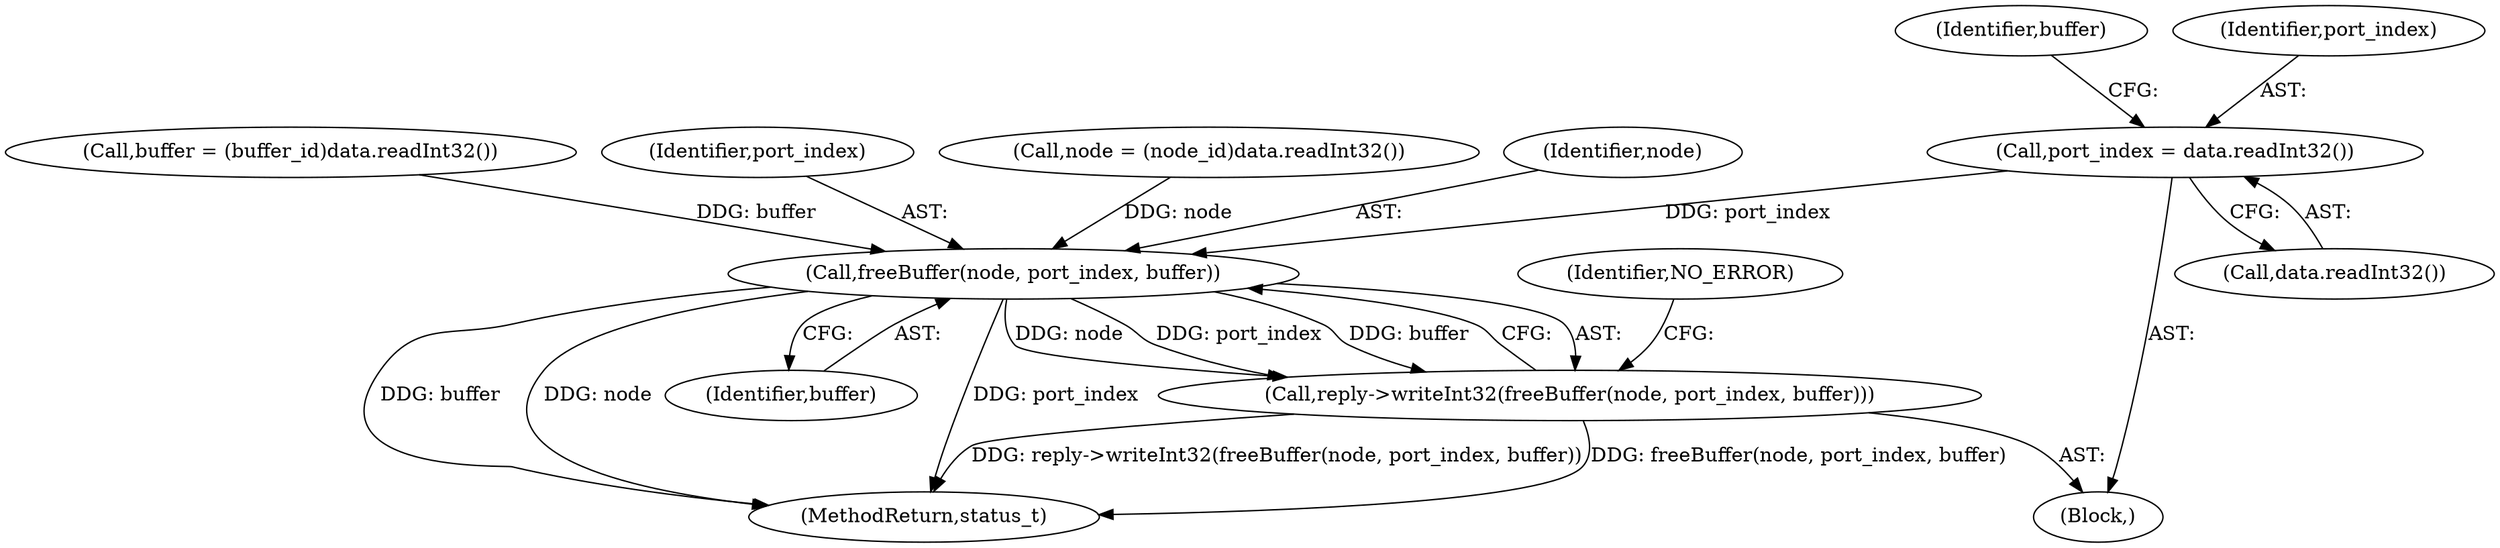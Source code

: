 digraph "0_Android_db829699d3293f254a7387894303451a91278986@API" {
"1001223" [label="(Call,port_index = data.readInt32())"];
"1001233" [label="(Call,freeBuffer(node, port_index, buffer))"];
"1001232" [label="(Call,reply->writeInt32(freeBuffer(node, port_index, buffer)))"];
"1001364" [label="(MethodReturn,status_t)"];
"1001236" [label="(Identifier,buffer)"];
"1001228" [label="(Identifier,buffer)"];
"1001238" [label="(Identifier,NO_ERROR)"];
"1001224" [label="(Identifier,port_index)"];
"1001217" [label="(Call,node = (node_id)data.readInt32())"];
"1001234" [label="(Identifier,node)"];
"1001227" [label="(Call,buffer = (buffer_id)data.readInt32())"];
"1001232" [label="(Call,reply->writeInt32(freeBuffer(node, port_index, buffer)))"];
"1001225" [label="(Call,data.readInt32())"];
"1001235" [label="(Identifier,port_index)"];
"1001223" [label="(Call,port_index = data.readInt32())"];
"1001233" [label="(Call,freeBuffer(node, port_index, buffer))"];
"1001211" [label="(Block,)"];
"1001223" -> "1001211"  [label="AST: "];
"1001223" -> "1001225"  [label="CFG: "];
"1001224" -> "1001223"  [label="AST: "];
"1001225" -> "1001223"  [label="AST: "];
"1001228" -> "1001223"  [label="CFG: "];
"1001223" -> "1001233"  [label="DDG: port_index"];
"1001233" -> "1001232"  [label="AST: "];
"1001233" -> "1001236"  [label="CFG: "];
"1001234" -> "1001233"  [label="AST: "];
"1001235" -> "1001233"  [label="AST: "];
"1001236" -> "1001233"  [label="AST: "];
"1001232" -> "1001233"  [label="CFG: "];
"1001233" -> "1001364"  [label="DDG: port_index"];
"1001233" -> "1001364"  [label="DDG: buffer"];
"1001233" -> "1001364"  [label="DDG: node"];
"1001233" -> "1001232"  [label="DDG: node"];
"1001233" -> "1001232"  [label="DDG: port_index"];
"1001233" -> "1001232"  [label="DDG: buffer"];
"1001217" -> "1001233"  [label="DDG: node"];
"1001227" -> "1001233"  [label="DDG: buffer"];
"1001232" -> "1001211"  [label="AST: "];
"1001238" -> "1001232"  [label="CFG: "];
"1001232" -> "1001364"  [label="DDG: reply->writeInt32(freeBuffer(node, port_index, buffer))"];
"1001232" -> "1001364"  [label="DDG: freeBuffer(node, port_index, buffer)"];
}
